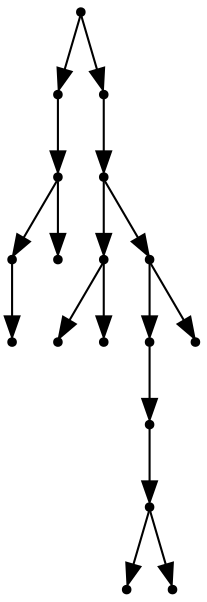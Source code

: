 digraph {
  17 [shape=point];
  4 [shape=point];
  3 [shape=point];
  1 [shape=point];
  0 [shape=point];
  2 [shape=point];
  16 [shape=point];
  15 [shape=point];
  7 [shape=point];
  5 [shape=point];
  6 [shape=point];
  14 [shape=point];
  12 [shape=point];
  11 [shape=point];
  10 [shape=point];
  8 [shape=point];
  9 [shape=point];
  13 [shape=point];
17 -> 4;
4 -> 3;
3 -> 1;
1 -> 0;
3 -> 2;
17 -> 16;
16 -> 15;
15 -> 7;
7 -> 5;
7 -> 6;
15 -> 14;
14 -> 12;
12 -> 11;
11 -> 10;
10 -> 8;
10 -> 9;
14 -> 13;
}
